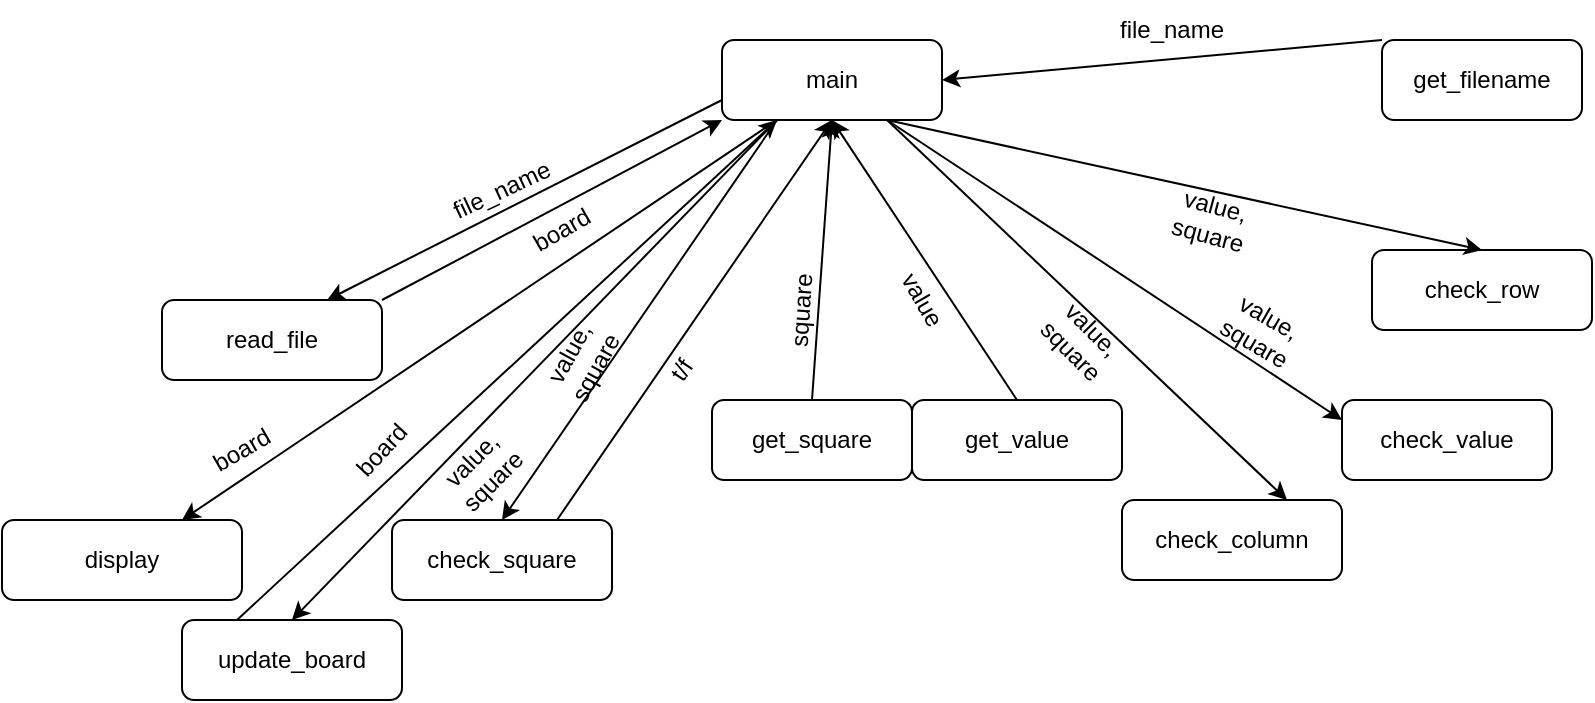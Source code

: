 <mxfile version="17.5.0" type="device"><diagram id="x4LfmLjyI7OTlH4RttzC" name="Page-1"><mxGraphModel dx="1038" dy="578" grid="1" gridSize="10" guides="1" tooltips="1" connect="1" arrows="1" fold="1" page="1" pageScale="1" pageWidth="850" pageHeight="1100" math="0" shadow="0"><root><mxCell id="0"/><mxCell id="1" parent="0"/><mxCell id="wDmR9c-cq0NGgshUhirv-1" value="main" style="rounded=1;whiteSpace=wrap;html=1;" vertex="1" parent="1"><mxGeometry x="380" y="140" width="110" height="40" as="geometry"/></mxCell><mxCell id="wDmR9c-cq0NGgshUhirv-2" value="check_row" style="rounded=1;whiteSpace=wrap;html=1;" vertex="1" parent="1"><mxGeometry x="705" y="245" width="110" height="40" as="geometry"/></mxCell><mxCell id="wDmR9c-cq0NGgshUhirv-3" value="check_column" style="rounded=1;whiteSpace=wrap;html=1;" vertex="1" parent="1"><mxGeometry x="580" y="370" width="110" height="40" as="geometry"/></mxCell><mxCell id="wDmR9c-cq0NGgshUhirv-4" value="check_square" style="rounded=1;whiteSpace=wrap;html=1;" vertex="1" parent="1"><mxGeometry x="215" y="380" width="110" height="40" as="geometry"/></mxCell><mxCell id="wDmR9c-cq0NGgshUhirv-5" value="read_file" style="rounded=1;whiteSpace=wrap;html=1;" vertex="1" parent="1"><mxGeometry x="100" y="270" width="110" height="40" as="geometry"/></mxCell><mxCell id="wDmR9c-cq0NGgshUhirv-6" value="get_filename" style="rounded=1;whiteSpace=wrap;html=1;" vertex="1" parent="1"><mxGeometry x="710" y="140" width="100" height="40" as="geometry"/></mxCell><mxCell id="wDmR9c-cq0NGgshUhirv-7" value="display" style="rounded=1;whiteSpace=wrap;html=1;" vertex="1" parent="1"><mxGeometry x="20" y="380" width="120" height="40" as="geometry"/></mxCell><mxCell id="wDmR9c-cq0NGgshUhirv-8" value="get_square" style="rounded=1;whiteSpace=wrap;html=1;" vertex="1" parent="1"><mxGeometry x="375" y="320" width="100" height="40" as="geometry"/></mxCell><mxCell id="wDmR9c-cq0NGgshUhirv-9" value="get_value" style="rounded=1;whiteSpace=wrap;html=1;" vertex="1" parent="1"><mxGeometry x="475" y="320" width="105" height="40" as="geometry"/></mxCell><mxCell id="wDmR9c-cq0NGgshUhirv-10" value="check_value" style="rounded=1;whiteSpace=wrap;html=1;" vertex="1" parent="1"><mxGeometry x="690" y="320" width="105" height="40" as="geometry"/></mxCell><mxCell id="wDmR9c-cq0NGgshUhirv-11" value="" style="endArrow=classic;html=1;rounded=0;exitX=1;exitY=0;exitDx=0;exitDy=0;entryX=0;entryY=1;entryDx=0;entryDy=0;" edge="1" parent="1" source="wDmR9c-cq0NGgshUhirv-5" target="wDmR9c-cq0NGgshUhirv-1"><mxGeometry width="50" height="50" relative="1" as="geometry"><mxPoint x="400" y="320" as="sourcePoint"/><mxPoint x="450" y="270" as="targetPoint"/></mxGeometry></mxCell><mxCell id="wDmR9c-cq0NGgshUhirv-12" value="" style="endArrow=classic;html=1;rounded=0;exitX=0;exitY=0;exitDx=0;exitDy=0;entryX=1;entryY=0.5;entryDx=0;entryDy=0;" edge="1" parent="1" source="wDmR9c-cq0NGgshUhirv-6" target="wDmR9c-cq0NGgshUhirv-1"><mxGeometry width="50" height="50" relative="1" as="geometry"><mxPoint x="400" y="320" as="sourcePoint"/><mxPoint x="450" y="270" as="targetPoint"/></mxGeometry></mxCell><mxCell id="wDmR9c-cq0NGgshUhirv-13" value="file_name" style="text;html=1;strokeColor=none;fillColor=none;align=center;verticalAlign=middle;whiteSpace=wrap;rounded=0;rotation=0;" vertex="1" parent="1"><mxGeometry x="575" y="120" width="60" height="30" as="geometry"/></mxCell><mxCell id="wDmR9c-cq0NGgshUhirv-14" value="" style="endArrow=classic;html=1;rounded=0;exitX=0;exitY=0.75;exitDx=0;exitDy=0;entryX=0.75;entryY=0;entryDx=0;entryDy=0;" edge="1" parent="1" source="wDmR9c-cq0NGgshUhirv-1" target="wDmR9c-cq0NGgshUhirv-5"><mxGeometry width="50" height="50" relative="1" as="geometry"><mxPoint x="320" y="180" as="sourcePoint"/><mxPoint x="370" y="130" as="targetPoint"/></mxGeometry></mxCell><mxCell id="wDmR9c-cq0NGgshUhirv-15" value="file_name" style="text;html=1;strokeColor=none;fillColor=none;align=center;verticalAlign=middle;whiteSpace=wrap;rounded=0;rotation=-25;" vertex="1" parent="1"><mxGeometry x="240" y="200" width="60" height="30" as="geometry"/></mxCell><mxCell id="wDmR9c-cq0NGgshUhirv-16" value="board" style="text;html=1;strokeColor=none;fillColor=none;align=center;verticalAlign=middle;whiteSpace=wrap;rounded=0;rotation=-30;" vertex="1" parent="1"><mxGeometry x="270" y="220" width="60" height="30" as="geometry"/></mxCell><mxCell id="wDmR9c-cq0NGgshUhirv-19" value="" style="endArrow=classic;html=1;rounded=0;exitX=0.25;exitY=1;exitDx=0;exitDy=0;entryX=0.75;entryY=0;entryDx=0;entryDy=0;" edge="1" parent="1" source="wDmR9c-cq0NGgshUhirv-1" target="wDmR9c-cq0NGgshUhirv-7"><mxGeometry width="50" height="50" relative="1" as="geometry"><mxPoint x="340" y="300" as="sourcePoint"/><mxPoint x="390" y="250" as="targetPoint"/></mxGeometry></mxCell><mxCell id="wDmR9c-cq0NGgshUhirv-20" value="board" style="text;html=1;strokeColor=none;fillColor=none;align=center;verticalAlign=middle;whiteSpace=wrap;rounded=0;rotation=-30;" vertex="1" parent="1"><mxGeometry x="110" y="330" width="60" height="30" as="geometry"/></mxCell><mxCell id="wDmR9c-cq0NGgshUhirv-21" value="" style="endArrow=classic;html=1;rounded=0;entryX=0.5;entryY=1;entryDx=0;entryDy=0;exitX=0.5;exitY=0;exitDx=0;exitDy=0;" edge="1" parent="1" source="wDmR9c-cq0NGgshUhirv-8" target="wDmR9c-cq0NGgshUhirv-1"><mxGeometry width="50" height="50" relative="1" as="geometry"><mxPoint x="400" y="330" as="sourcePoint"/><mxPoint x="450" y="280" as="targetPoint"/></mxGeometry></mxCell><mxCell id="wDmR9c-cq0NGgshUhirv-22" value="square" style="text;html=1;strokeColor=none;fillColor=none;align=center;verticalAlign=middle;whiteSpace=wrap;rounded=0;rotation=-86;" vertex="1" parent="1"><mxGeometry x="390" y="260" width="60" height="30" as="geometry"/></mxCell><mxCell id="wDmR9c-cq0NGgshUhirv-23" value="" style="endArrow=classic;html=1;rounded=0;exitX=0.25;exitY=1;exitDx=0;exitDy=0;entryX=0.5;entryY=0;entryDx=0;entryDy=0;" edge="1" parent="1" source="wDmR9c-cq0NGgshUhirv-1" target="wDmR9c-cq0NGgshUhirv-4"><mxGeometry width="50" height="50" relative="1" as="geometry"><mxPoint x="400" y="330" as="sourcePoint"/><mxPoint x="450" y="280" as="targetPoint"/></mxGeometry></mxCell><mxCell id="wDmR9c-cq0NGgshUhirv-24" value="value, square" style="text;html=1;strokeColor=none;fillColor=none;align=center;verticalAlign=middle;whiteSpace=wrap;rounded=0;rotation=-61;" vertex="1" parent="1"><mxGeometry x="280" y="285" width="60" height="30" as="geometry"/></mxCell><mxCell id="wDmR9c-cq0NGgshUhirv-25" value="" style="endArrow=classic;html=1;rounded=0;exitX=0.75;exitY=0;exitDx=0;exitDy=0;entryX=0.5;entryY=1;entryDx=0;entryDy=0;" edge="1" parent="1" source="wDmR9c-cq0NGgshUhirv-4" target="wDmR9c-cq0NGgshUhirv-1"><mxGeometry width="50" height="50" relative="1" as="geometry"><mxPoint x="400" y="330" as="sourcePoint"/><mxPoint x="450" y="280" as="targetPoint"/></mxGeometry></mxCell><mxCell id="wDmR9c-cq0NGgshUhirv-26" value="t/f" style="text;html=1;strokeColor=none;fillColor=none;align=center;verticalAlign=middle;whiteSpace=wrap;rounded=0;rotation=-56;" vertex="1" parent="1"><mxGeometry x="330" y="290" width="60" height="30" as="geometry"/></mxCell><mxCell id="wDmR9c-cq0NGgshUhirv-27" value="" style="endArrow=classic;html=1;rounded=0;exitX=0.5;exitY=0;exitDx=0;exitDy=0;entryX=0.5;entryY=1;entryDx=0;entryDy=0;" edge="1" parent="1" source="wDmR9c-cq0NGgshUhirv-9" target="wDmR9c-cq0NGgshUhirv-1"><mxGeometry width="50" height="50" relative="1" as="geometry"><mxPoint x="400" y="330" as="sourcePoint"/><mxPoint x="450" y="280" as="targetPoint"/></mxGeometry></mxCell><mxCell id="wDmR9c-cq0NGgshUhirv-29" value="value" style="text;html=1;strokeColor=none;fillColor=none;align=center;verticalAlign=middle;whiteSpace=wrap;rounded=0;rotation=60;" vertex="1" parent="1"><mxGeometry x="450" y="255" width="60" height="30" as="geometry"/></mxCell><mxCell id="wDmR9c-cq0NGgshUhirv-30" value="" style="endArrow=classic;html=1;rounded=0;exitX=0.75;exitY=1;exitDx=0;exitDy=0;entryX=0.5;entryY=0;entryDx=0;entryDy=0;" edge="1" parent="1" source="wDmR9c-cq0NGgshUhirv-1" target="wDmR9c-cq0NGgshUhirv-2"><mxGeometry width="50" height="50" relative="1" as="geometry"><mxPoint x="400" y="330" as="sourcePoint"/><mxPoint x="450" y="280" as="targetPoint"/></mxGeometry></mxCell><mxCell id="wDmR9c-cq0NGgshUhirv-32" value="value, square" style="text;html=1;strokeColor=none;fillColor=none;align=center;verticalAlign=middle;whiteSpace=wrap;rounded=0;rotation=15;" vertex="1" parent="1"><mxGeometry x="590" y="210" width="70" height="40" as="geometry"/></mxCell><mxCell id="wDmR9c-cq0NGgshUhirv-33" value="" style="endArrow=classic;html=1;rounded=0;exitX=0.75;exitY=1;exitDx=0;exitDy=0;entryX=0.75;entryY=0;entryDx=0;entryDy=0;" edge="1" parent="1" source="wDmR9c-cq0NGgshUhirv-1" target="wDmR9c-cq0NGgshUhirv-3"><mxGeometry width="50" height="50" relative="1" as="geometry"><mxPoint x="480" y="430" as="sourcePoint"/><mxPoint x="530" y="380" as="targetPoint"/></mxGeometry></mxCell><mxCell id="wDmR9c-cq0NGgshUhirv-34" value="value, square" style="text;html=1;strokeColor=none;fillColor=none;align=center;verticalAlign=middle;whiteSpace=wrap;rounded=0;rotation=45;" vertex="1" parent="1"><mxGeometry x="530" y="275" width="60" height="30" as="geometry"/></mxCell><mxCell id="wDmR9c-cq0NGgshUhirv-35" value="" style="endArrow=classic;html=1;rounded=0;exitX=0.75;exitY=1;exitDx=0;exitDy=0;entryX=0;entryY=0.25;entryDx=0;entryDy=0;" edge="1" parent="1" source="wDmR9c-cq0NGgshUhirv-1" target="wDmR9c-cq0NGgshUhirv-10"><mxGeometry width="50" height="50" relative="1" as="geometry"><mxPoint x="530" y="430" as="sourcePoint"/><mxPoint x="580" y="380" as="targetPoint"/></mxGeometry></mxCell><mxCell id="wDmR9c-cq0NGgshUhirv-36" value="value, square" style="text;html=1;strokeColor=none;fillColor=none;align=center;verticalAlign=middle;whiteSpace=wrap;rounded=0;rotation=30;" vertex="1" parent="1"><mxGeometry x="620" y="270" width="60" height="30" as="geometry"/></mxCell><mxCell id="wDmR9c-cq0NGgshUhirv-38" value="update_board" style="rounded=1;whiteSpace=wrap;html=1;" vertex="1" parent="1"><mxGeometry x="110" y="430" width="110" height="40" as="geometry"/></mxCell><mxCell id="wDmR9c-cq0NGgshUhirv-39" value="" style="endArrow=classic;html=1;rounded=0;exitX=0.25;exitY=1;exitDx=0;exitDy=0;entryX=0.5;entryY=0;entryDx=0;entryDy=0;" edge="1" parent="1" source="wDmR9c-cq0NGgshUhirv-1" target="wDmR9c-cq0NGgshUhirv-38"><mxGeometry width="50" height="50" relative="1" as="geometry"><mxPoint x="400" y="300" as="sourcePoint"/><mxPoint x="450" y="250" as="targetPoint"/></mxGeometry></mxCell><mxCell id="wDmR9c-cq0NGgshUhirv-40" value="value, square" style="text;html=1;strokeColor=none;fillColor=none;align=center;verticalAlign=middle;whiteSpace=wrap;rounded=0;rotation=-45;" vertex="1" parent="1"><mxGeometry x="230" y="340" width="60" height="30" as="geometry"/></mxCell><mxCell id="wDmR9c-cq0NGgshUhirv-41" value="" style="endArrow=classic;html=1;rounded=0;exitX=0.25;exitY=0;exitDx=0;exitDy=0;entryX=0.25;entryY=1;entryDx=0;entryDy=0;" edge="1" parent="1" source="wDmR9c-cq0NGgshUhirv-38" target="wDmR9c-cq0NGgshUhirv-1"><mxGeometry width="50" height="50" relative="1" as="geometry"><mxPoint x="400" y="290" as="sourcePoint"/><mxPoint x="450" y="240" as="targetPoint"/></mxGeometry></mxCell><mxCell id="wDmR9c-cq0NGgshUhirv-42" value="board" style="text;html=1;strokeColor=none;fillColor=none;align=center;verticalAlign=middle;whiteSpace=wrap;rounded=0;rotation=-47;" vertex="1" parent="1"><mxGeometry x="180" y="330" width="60" height="30" as="geometry"/></mxCell></root></mxGraphModel></diagram></mxfile>